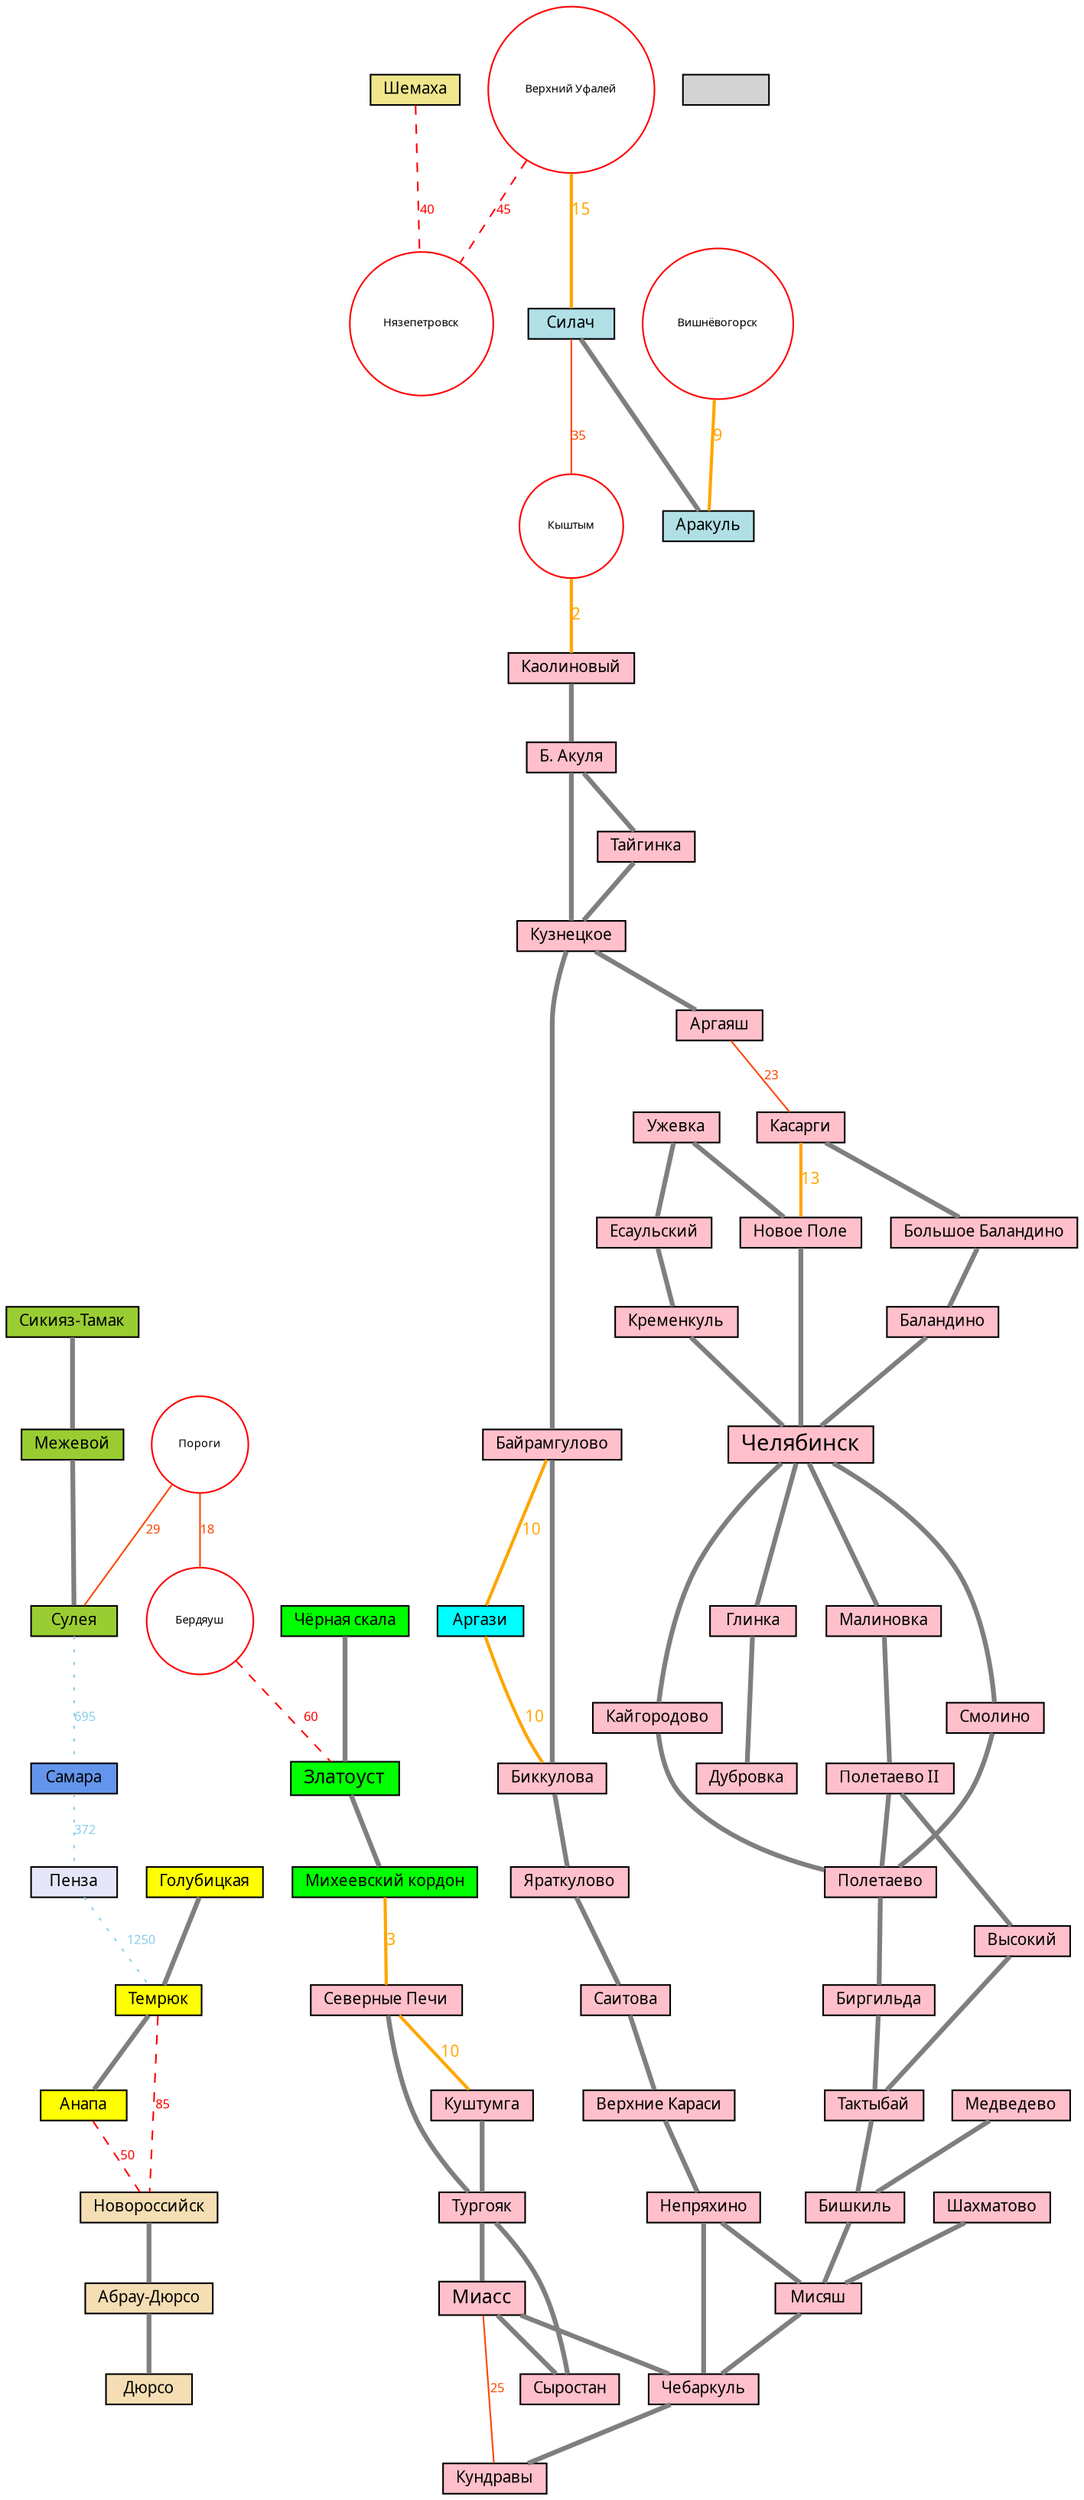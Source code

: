 graph G {
    node [ shape=box, fontsize=10, fontname="Droid Sans", style=filled, height=0.2 ]
    edge [ color=gray50, penwidth=3, fontname="Droid Sans" ]
    graph [ overlap=false ]

    subgraph main {
        node [ fillcolor=pink ]

        Челябинск [ fontsize=14 ]
        Миасс [ fontsize=12 ]
        Челябинск -- Смолино -- Полетаево -- Биргильда -- Тактыбай -- Бишкиль -- Мисяш -- Чебаркуль
        Миасс -- Чебаркуль
        Непряхино -- Мисяш
        Шахматово -- Мисяш
        Медведево -- Бишкиль
        Челябинск -- Малиновка -- "Полетаево II" -- Высокий -- Тактыбай
        "Полетаево II" -- Полетаево
        Каолиновый -- "Б. Акуля" -- Кузнецкое -- Байрамгулово -- Биккулова -- Яраткулово -- Саитова -- "Верхние Караси" -- Непряхино -- Чебаркуль -- Кундравы
        "Б. Акуля" -- Тайгинка -- Кузнецкое -- Аргаяш
        Челябинск -- Кайгородово -- Полетаево
        Есаульский -- Кременкуль -- Челябинск
        Касарги -- "Большое Баландино" -- Баландино -- Челябинск
        "Северные Печи" -- Тургояк -- Миасс -- Сыростан
        Куштумга -- Тургояк -- Сыростан
        Ужевка -- Есаульский
        Ужевка -- "Новое Поле" -- Челябинск
        Челябинск -- Глинка -- Дубровка
    }

    subgraph north {
        node [ fillcolor=powderblue ]

        Силач -- Аракуль
    }

    subgraph argazi {
        node [ fillcolor=cyan ]

        Аргази
    }

    subgraph penza {
        node [ fillcolor=lavender ]

        Пенза
    }

    subgraph samara {
        node [ fillcolor=cornflowerblue ]

        Самара
    }

    subgraph shemakha {
        node [ fillcolor=khaki ]

        Шемаха
    }

    subgraph mount {
        node [ fillcolor=green ]
        Златоуст [ fontsize=12 ]

        "Чёрная скала" -- Златоуст -- "Михеевский кордон"
        //"приют Таганай" -- Златоуст
    }

    subgraph ai {
        node [ fillcolor=yellowgreen ]

        "Сикияз-Тамак" -- Межевой -- Сулея
    }

    subgraph south1 {
        node [ fillcolor=yellow ]

        Голубицкая -- Темрюк -- Анапа
    }

    subgraph south2 {
        node [ fillcolor=wheat ]

        Новороссийск -- "Абрау-Дюрсо" -- Дюрсо
    }

    subgraph failed_cities {
        node [ shape="circle",fillcolor="white",color="red",fontsize=7, height=0.1 ]
        Кыштым Пороги Бердяуш Вишнёвогорск Нязепетровск "Верхний Уфалей"
    }

    subgraph failed {

        // Ближние — можно пройти за час
        edge [ color=orange, fontcolor=orange, fontsize=10, penwidth=2 ]
        Кыштым -- Каолиновый [ label=2 ]
        "Михеевский кордон" -- "Северные Печи" [ label=3 ]
        Байрамгулово -- Аргази -- Биккулова [ label=10 ]
        Вишнёвогорск -- Аракуль  [ label=9 ]
        "Северные Печи" -- Куштумга [ label=10 ]
        Касарги -- "Новое Поле" [ label=13 ]
        "Верхний Уфалей" -- Силач [ label=15 ]

        // Ближние
        edge [ color=orangered, fontcolor=orangered, fontsize=8, penwidth=1 ]
        Пороги -- Бердяуш [ label=18 ]
        Миасс -- Кундравы  [ label=25 ]
        Аргаяш -- Касарги  [ label=23 ]
        Пороги -- Сулея  [ label=29 ]
        Силач -- Кыштым  [ label=35 ]

        // Средние — можно пройти за день
        edge [ color=red, fontcolor=red, style="dashed" ]
        Анапа -- Новороссийск [ label=50 ]
        Бердяуш -- Златоуст [ label=60 ]
        Шемаха -- Нязепетровск [ label=40 ]
        "Верхний Уфалей" -- Нязепетровск [ label=45 ]
        Темрюк -- Новороссийск [ label=85 ]

        // Дальние
        edge [ color=plum, fontcolor=plum, style="dotted" ]

        // Совсем дальние — нереально проехать
        edge [ color=skyblue, fontcolor=skyblue ]
        Самара -- Пенза [ label=372 ]
        Сулея -- Самара [ label=695 ]
        Пенза -- Темрюк [ label=1250 ]

    }
}

// https://gist.github.com/shoorick/6155062
